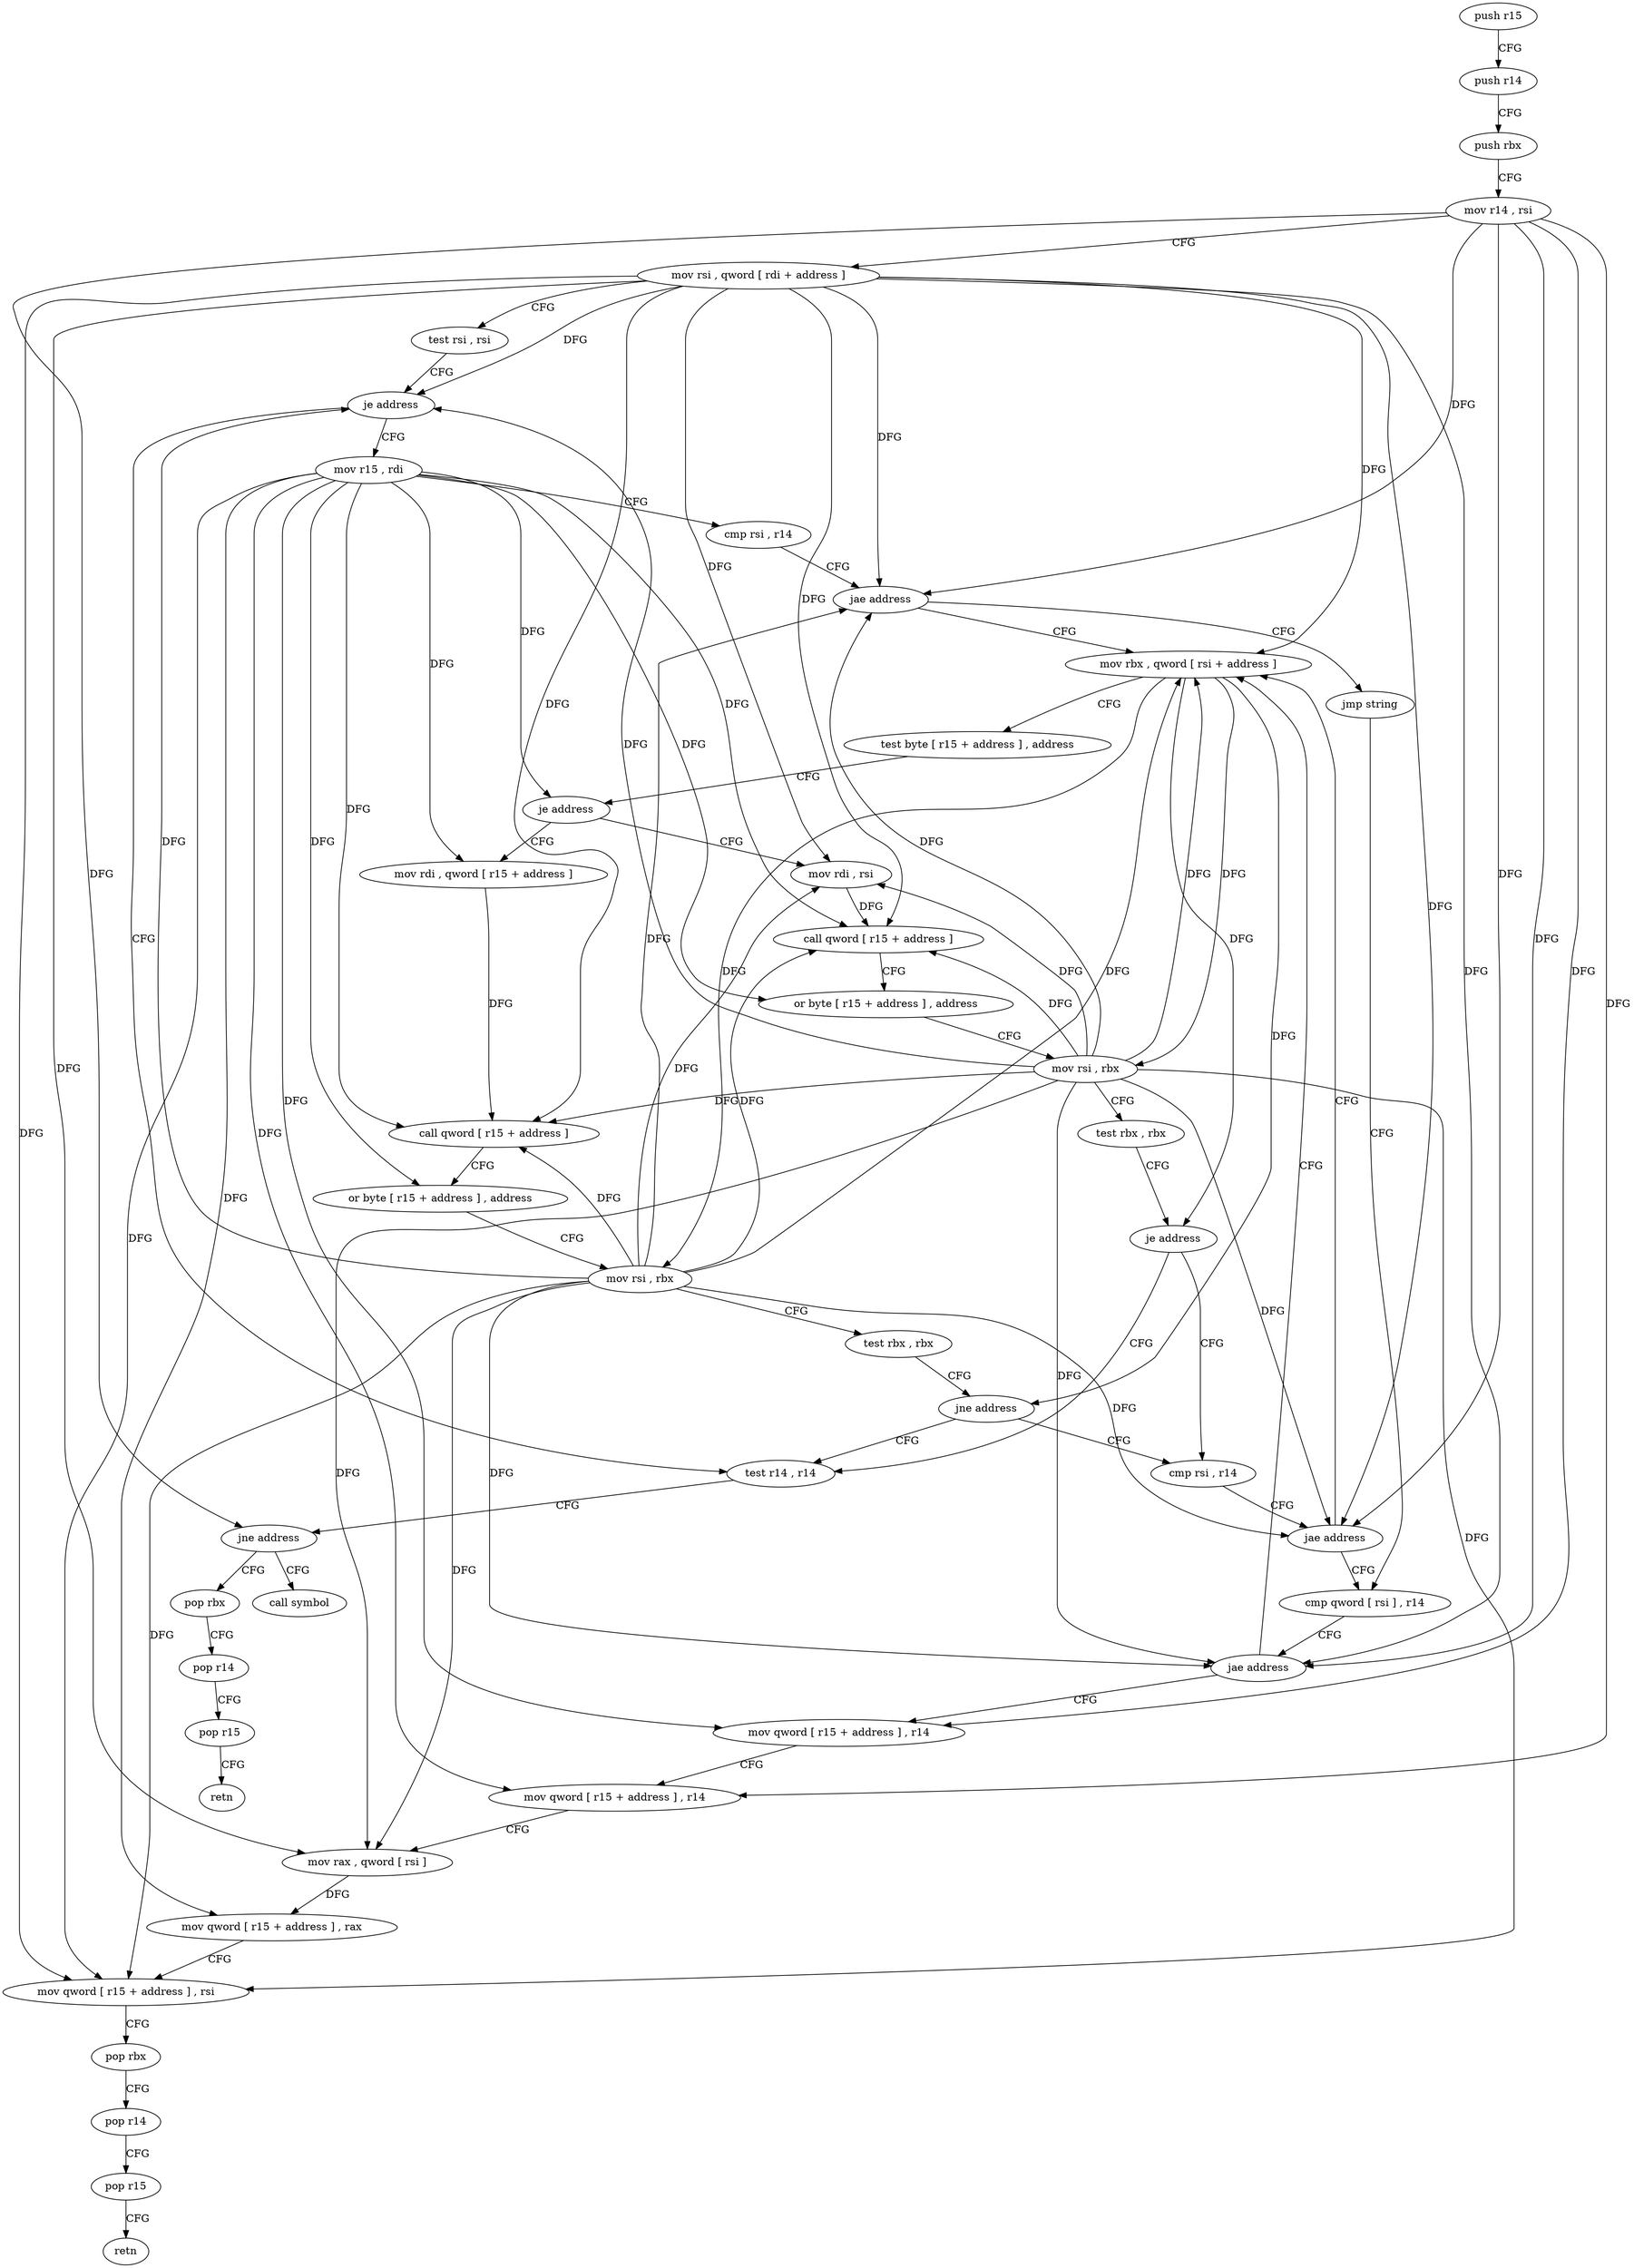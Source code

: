 digraph "func" {
"202976" [label = "push r15" ]
"202978" [label = "push r14" ]
"202980" [label = "push rbx" ]
"202981" [label = "mov r14 , rsi" ]
"202984" [label = "mov rsi , qword [ rdi + address ]" ]
"202988" [label = "test rsi , rsi" ]
"202991" [label = "je address" ]
"203070" [label = "test r14 , r14" ]
"202993" [label = "mov r15 , rdi" ]
"203073" [label = "jne address" ]
"203106" [label = "call symbol" ]
"203075" [label = "pop rbx" ]
"202996" [label = "cmp rsi , r14" ]
"202999" [label = "jae address" ]
"203038" [label = "mov rbx , qword [ rsi + address ]" ]
"203001" [label = "jmp string" ]
"203076" [label = "pop r14" ]
"203078" [label = "pop r15" ]
"203080" [label = "retn" ]
"203042" [label = "test byte [ r15 + address ] , address" ]
"203047" [label = "je address" ]
"203008" [label = "mov rdi , rsi" ]
"203049" [label = "mov rdi , qword [ r15 + address ]" ]
"203033" [label = "cmp qword [ rsi ] , r14" ]
"203011" [label = "call qword [ r15 + address ]" ]
"203015" [label = "or byte [ r15 + address ] , address" ]
"203020" [label = "mov rsi , rbx" ]
"203023" [label = "test rbx , rbx" ]
"203026" [label = "je address" ]
"203028" [label = "cmp rsi , r14" ]
"203053" [label = "call qword [ r15 + address ]" ]
"203057" [label = "or byte [ r15 + address ] , address" ]
"203062" [label = "mov rsi , rbx" ]
"203065" [label = "test rbx , rbx" ]
"203068" [label = "jne address" ]
"203036" [label = "jae address" ]
"203081" [label = "mov qword [ r15 + address ] , r14" ]
"203031" [label = "jae address" ]
"203085" [label = "mov qword [ r15 + address ] , r14" ]
"203089" [label = "mov rax , qword [ rsi ]" ]
"203092" [label = "mov qword [ r15 + address ] , rax" ]
"203096" [label = "mov qword [ r15 + address ] , rsi" ]
"203100" [label = "pop rbx" ]
"203101" [label = "pop r14" ]
"203103" [label = "pop r15" ]
"203105" [label = "retn" ]
"202976" -> "202978" [ label = "CFG" ]
"202978" -> "202980" [ label = "CFG" ]
"202980" -> "202981" [ label = "CFG" ]
"202981" -> "202984" [ label = "CFG" ]
"202981" -> "203073" [ label = "DFG" ]
"202981" -> "202999" [ label = "DFG" ]
"202981" -> "203036" [ label = "DFG" ]
"202981" -> "203031" [ label = "DFG" ]
"202981" -> "203081" [ label = "DFG" ]
"202981" -> "203085" [ label = "DFG" ]
"202984" -> "202988" [ label = "CFG" ]
"202984" -> "202991" [ label = "DFG" ]
"202984" -> "202999" [ label = "DFG" ]
"202984" -> "203038" [ label = "DFG" ]
"202984" -> "203008" [ label = "DFG" ]
"202984" -> "203011" [ label = "DFG" ]
"202984" -> "203053" [ label = "DFG" ]
"202984" -> "203036" [ label = "DFG" ]
"202984" -> "203031" [ label = "DFG" ]
"202984" -> "203089" [ label = "DFG" ]
"202984" -> "203096" [ label = "DFG" ]
"202988" -> "202991" [ label = "CFG" ]
"202991" -> "203070" [ label = "CFG" ]
"202991" -> "202993" [ label = "CFG" ]
"203070" -> "203073" [ label = "CFG" ]
"202993" -> "202996" [ label = "CFG" ]
"202993" -> "203047" [ label = "DFG" ]
"202993" -> "203011" [ label = "DFG" ]
"202993" -> "203015" [ label = "DFG" ]
"202993" -> "203049" [ label = "DFG" ]
"202993" -> "203053" [ label = "DFG" ]
"202993" -> "203057" [ label = "DFG" ]
"202993" -> "203081" [ label = "DFG" ]
"202993" -> "203085" [ label = "DFG" ]
"202993" -> "203092" [ label = "DFG" ]
"202993" -> "203096" [ label = "DFG" ]
"203073" -> "203106" [ label = "CFG" ]
"203073" -> "203075" [ label = "CFG" ]
"203075" -> "203076" [ label = "CFG" ]
"202996" -> "202999" [ label = "CFG" ]
"202999" -> "203038" [ label = "CFG" ]
"202999" -> "203001" [ label = "CFG" ]
"203038" -> "203042" [ label = "CFG" ]
"203038" -> "203020" [ label = "DFG" ]
"203038" -> "203026" [ label = "DFG" ]
"203038" -> "203062" [ label = "DFG" ]
"203038" -> "203068" [ label = "DFG" ]
"203001" -> "203033" [ label = "CFG" ]
"203076" -> "203078" [ label = "CFG" ]
"203078" -> "203080" [ label = "CFG" ]
"203042" -> "203047" [ label = "CFG" ]
"203047" -> "203008" [ label = "CFG" ]
"203047" -> "203049" [ label = "CFG" ]
"203008" -> "203011" [ label = "DFG" ]
"203049" -> "203053" [ label = "DFG" ]
"203033" -> "203036" [ label = "CFG" ]
"203011" -> "203015" [ label = "CFG" ]
"203015" -> "203020" [ label = "CFG" ]
"203020" -> "203023" [ label = "CFG" ]
"203020" -> "202991" [ label = "DFG" ]
"203020" -> "203038" [ label = "DFG" ]
"203020" -> "203008" [ label = "DFG" ]
"203020" -> "203011" [ label = "DFG" ]
"203020" -> "202999" [ label = "DFG" ]
"203020" -> "203053" [ label = "DFG" ]
"203020" -> "203036" [ label = "DFG" ]
"203020" -> "203031" [ label = "DFG" ]
"203020" -> "203089" [ label = "DFG" ]
"203020" -> "203096" [ label = "DFG" ]
"203023" -> "203026" [ label = "CFG" ]
"203026" -> "203070" [ label = "CFG" ]
"203026" -> "203028" [ label = "CFG" ]
"203028" -> "203031" [ label = "CFG" ]
"203053" -> "203057" [ label = "CFG" ]
"203057" -> "203062" [ label = "CFG" ]
"203062" -> "203065" [ label = "CFG" ]
"203062" -> "202991" [ label = "DFG" ]
"203062" -> "203038" [ label = "DFG" ]
"203062" -> "203008" [ label = "DFG" ]
"203062" -> "203011" [ label = "DFG" ]
"203062" -> "203053" [ label = "DFG" ]
"203062" -> "202999" [ label = "DFG" ]
"203062" -> "203036" [ label = "DFG" ]
"203062" -> "203031" [ label = "DFG" ]
"203062" -> "203089" [ label = "DFG" ]
"203062" -> "203096" [ label = "DFG" ]
"203065" -> "203068" [ label = "CFG" ]
"203068" -> "203028" [ label = "CFG" ]
"203068" -> "203070" [ label = "CFG" ]
"203036" -> "203081" [ label = "CFG" ]
"203036" -> "203038" [ label = "CFG" ]
"203081" -> "203085" [ label = "CFG" ]
"203031" -> "203038" [ label = "CFG" ]
"203031" -> "203033" [ label = "CFG" ]
"203085" -> "203089" [ label = "CFG" ]
"203089" -> "203092" [ label = "DFG" ]
"203092" -> "203096" [ label = "CFG" ]
"203096" -> "203100" [ label = "CFG" ]
"203100" -> "203101" [ label = "CFG" ]
"203101" -> "203103" [ label = "CFG" ]
"203103" -> "203105" [ label = "CFG" ]
}
